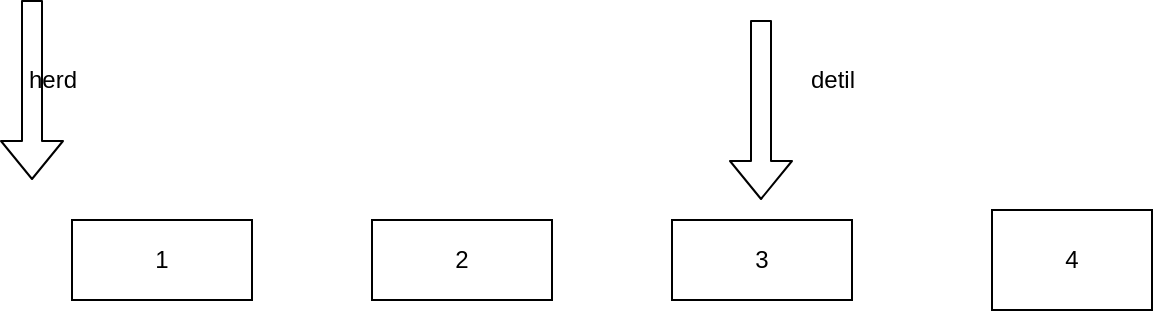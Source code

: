<mxfile>
    <diagram id="2MLUM0ciMpB83pNis677" name="第 1 页">
        <mxGraphModel dx="789" dy="401" grid="1" gridSize="10" guides="1" tooltips="1" connect="1" arrows="1" fold="1" page="1" pageScale="1" pageWidth="1654" pageHeight="2336" math="0" shadow="0">
            <root>
                <mxCell id="0"/>
                <mxCell id="1" parent="0"/>
                <mxCell id="2" value="1" style="rounded=0;whiteSpace=wrap;html=1;" vertex="1" parent="1">
                    <mxGeometry x="120" y="190" width="90" height="40" as="geometry"/>
                </mxCell>
                <mxCell id="3" value="2" style="rounded=0;whiteSpace=wrap;html=1;" vertex="1" parent="1">
                    <mxGeometry x="270" y="190" width="90" height="40" as="geometry"/>
                </mxCell>
                <mxCell id="4" value="3" style="rounded=0;whiteSpace=wrap;html=1;" vertex="1" parent="1">
                    <mxGeometry x="420" y="190" width="90" height="40" as="geometry"/>
                </mxCell>
                <mxCell id="5" value="" style="shape=flexArrow;endArrow=classic;html=1;" edge="1" parent="1">
                    <mxGeometry width="50" height="50" relative="1" as="geometry">
                        <mxPoint x="100" y="80" as="sourcePoint"/>
                        <mxPoint x="100" y="170" as="targetPoint"/>
                    </mxGeometry>
                </mxCell>
                <mxCell id="6" value="herd" style="text;html=1;align=center;verticalAlign=middle;resizable=0;points=[];autosize=1;strokeColor=none;fillColor=none;" vertex="1" parent="1">
                    <mxGeometry x="85" y="105" width="50" height="30" as="geometry"/>
                </mxCell>
                <mxCell id="7" value="" style="shape=flexArrow;endArrow=classic;html=1;" edge="1" parent="1">
                    <mxGeometry width="50" height="50" relative="1" as="geometry">
                        <mxPoint x="464.5" y="90" as="sourcePoint"/>
                        <mxPoint x="464.5" y="180" as="targetPoint"/>
                    </mxGeometry>
                </mxCell>
                <mxCell id="8" value="detil" style="text;html=1;align=center;verticalAlign=middle;resizable=0;points=[];autosize=1;strokeColor=none;fillColor=none;" vertex="1" parent="1">
                    <mxGeometry x="475" y="105" width="50" height="30" as="geometry"/>
                </mxCell>
                <mxCell id="9" value="4" style="rounded=0;whiteSpace=wrap;html=1;" vertex="1" parent="1">
                    <mxGeometry x="580" y="185" width="80" height="50" as="geometry"/>
                </mxCell>
            </root>
        </mxGraphModel>
    </diagram>
</mxfile>